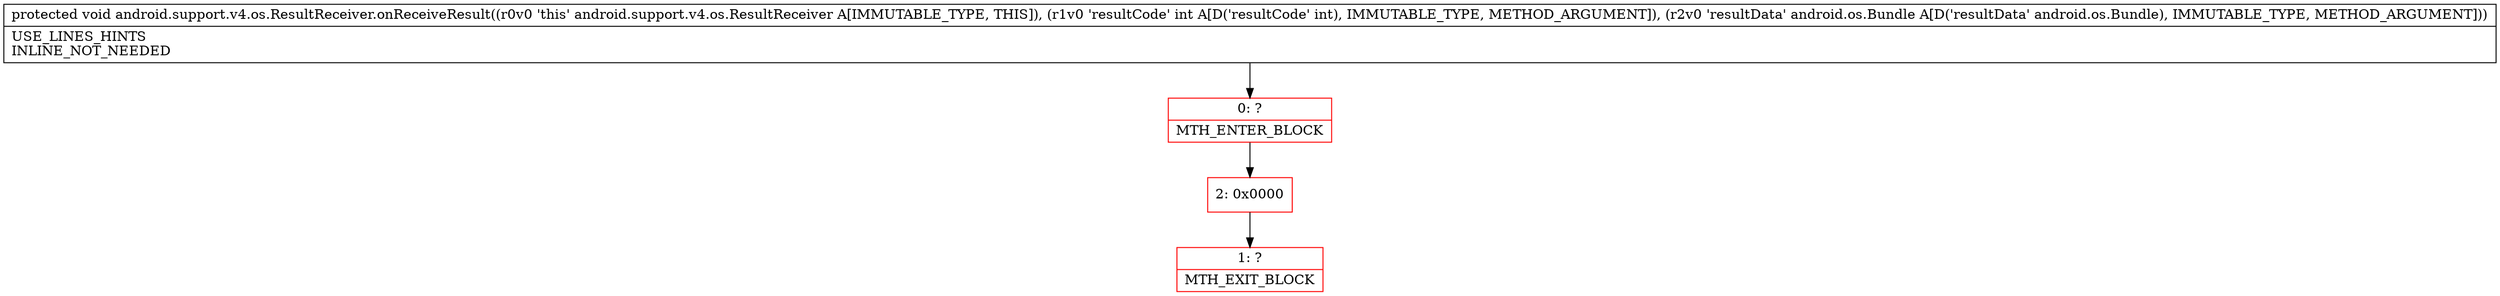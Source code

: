 digraph "CFG forandroid.support.v4.os.ResultReceiver.onReceiveResult(ILandroid\/os\/Bundle;)V" {
subgraph cluster_Region_1901892757 {
label = "R(0)";
node [shape=record,color=blue];
}
Node_0 [shape=record,color=red,label="{0\:\ ?|MTH_ENTER_BLOCK\l}"];
Node_2 [shape=record,color=red,label="{2\:\ 0x0000}"];
Node_1 [shape=record,color=red,label="{1\:\ ?|MTH_EXIT_BLOCK\l}"];
MethodNode[shape=record,label="{protected void android.support.v4.os.ResultReceiver.onReceiveResult((r0v0 'this' android.support.v4.os.ResultReceiver A[IMMUTABLE_TYPE, THIS]), (r1v0 'resultCode' int A[D('resultCode' int), IMMUTABLE_TYPE, METHOD_ARGUMENT]), (r2v0 'resultData' android.os.Bundle A[D('resultData' android.os.Bundle), IMMUTABLE_TYPE, METHOD_ARGUMENT]))  | USE_LINES_HINTS\lINLINE_NOT_NEEDED\l}"];
MethodNode -> Node_0;Node_0 -> Node_2;
Node_2 -> Node_1;
}

